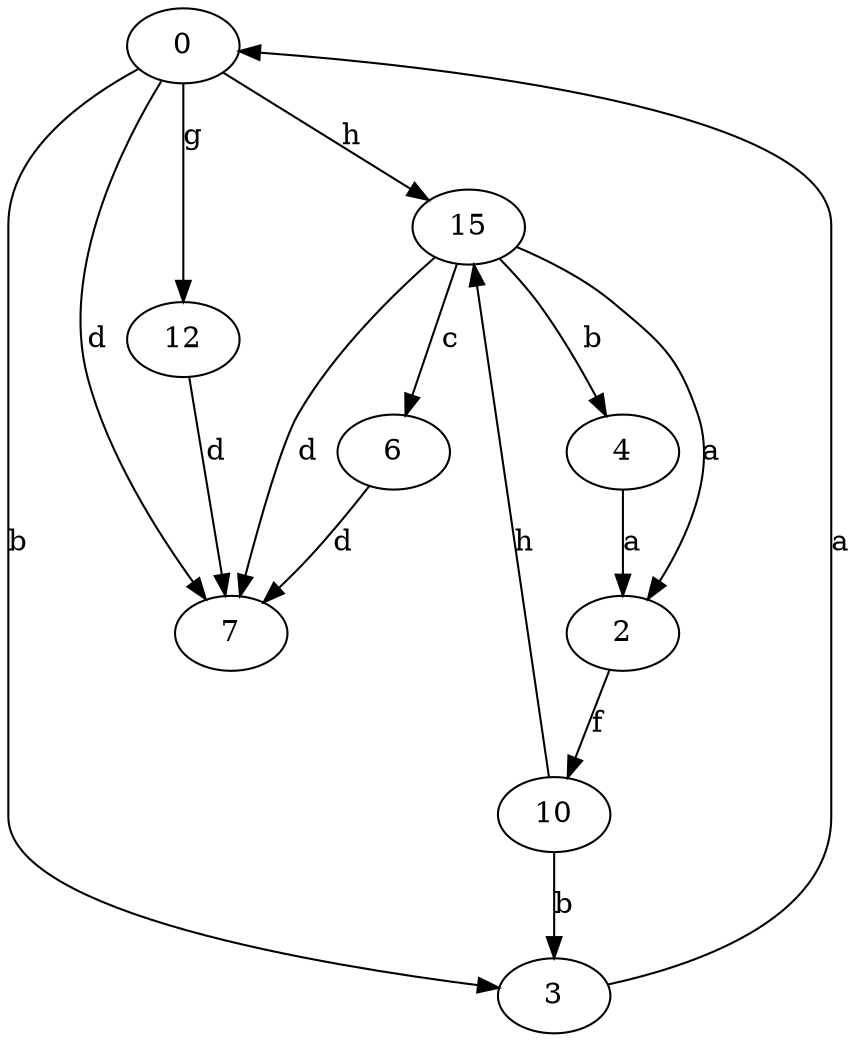 strict digraph  {
0;
2;
3;
4;
6;
7;
10;
12;
15;
0 -> 3  [label=b];
0 -> 7  [label=d];
0 -> 12  [label=g];
0 -> 15  [label=h];
2 -> 10  [label=f];
3 -> 0  [label=a];
4 -> 2  [label=a];
6 -> 7  [label=d];
10 -> 3  [label=b];
10 -> 15  [label=h];
12 -> 7  [label=d];
15 -> 2  [label=a];
15 -> 4  [label=b];
15 -> 6  [label=c];
15 -> 7  [label=d];
}
